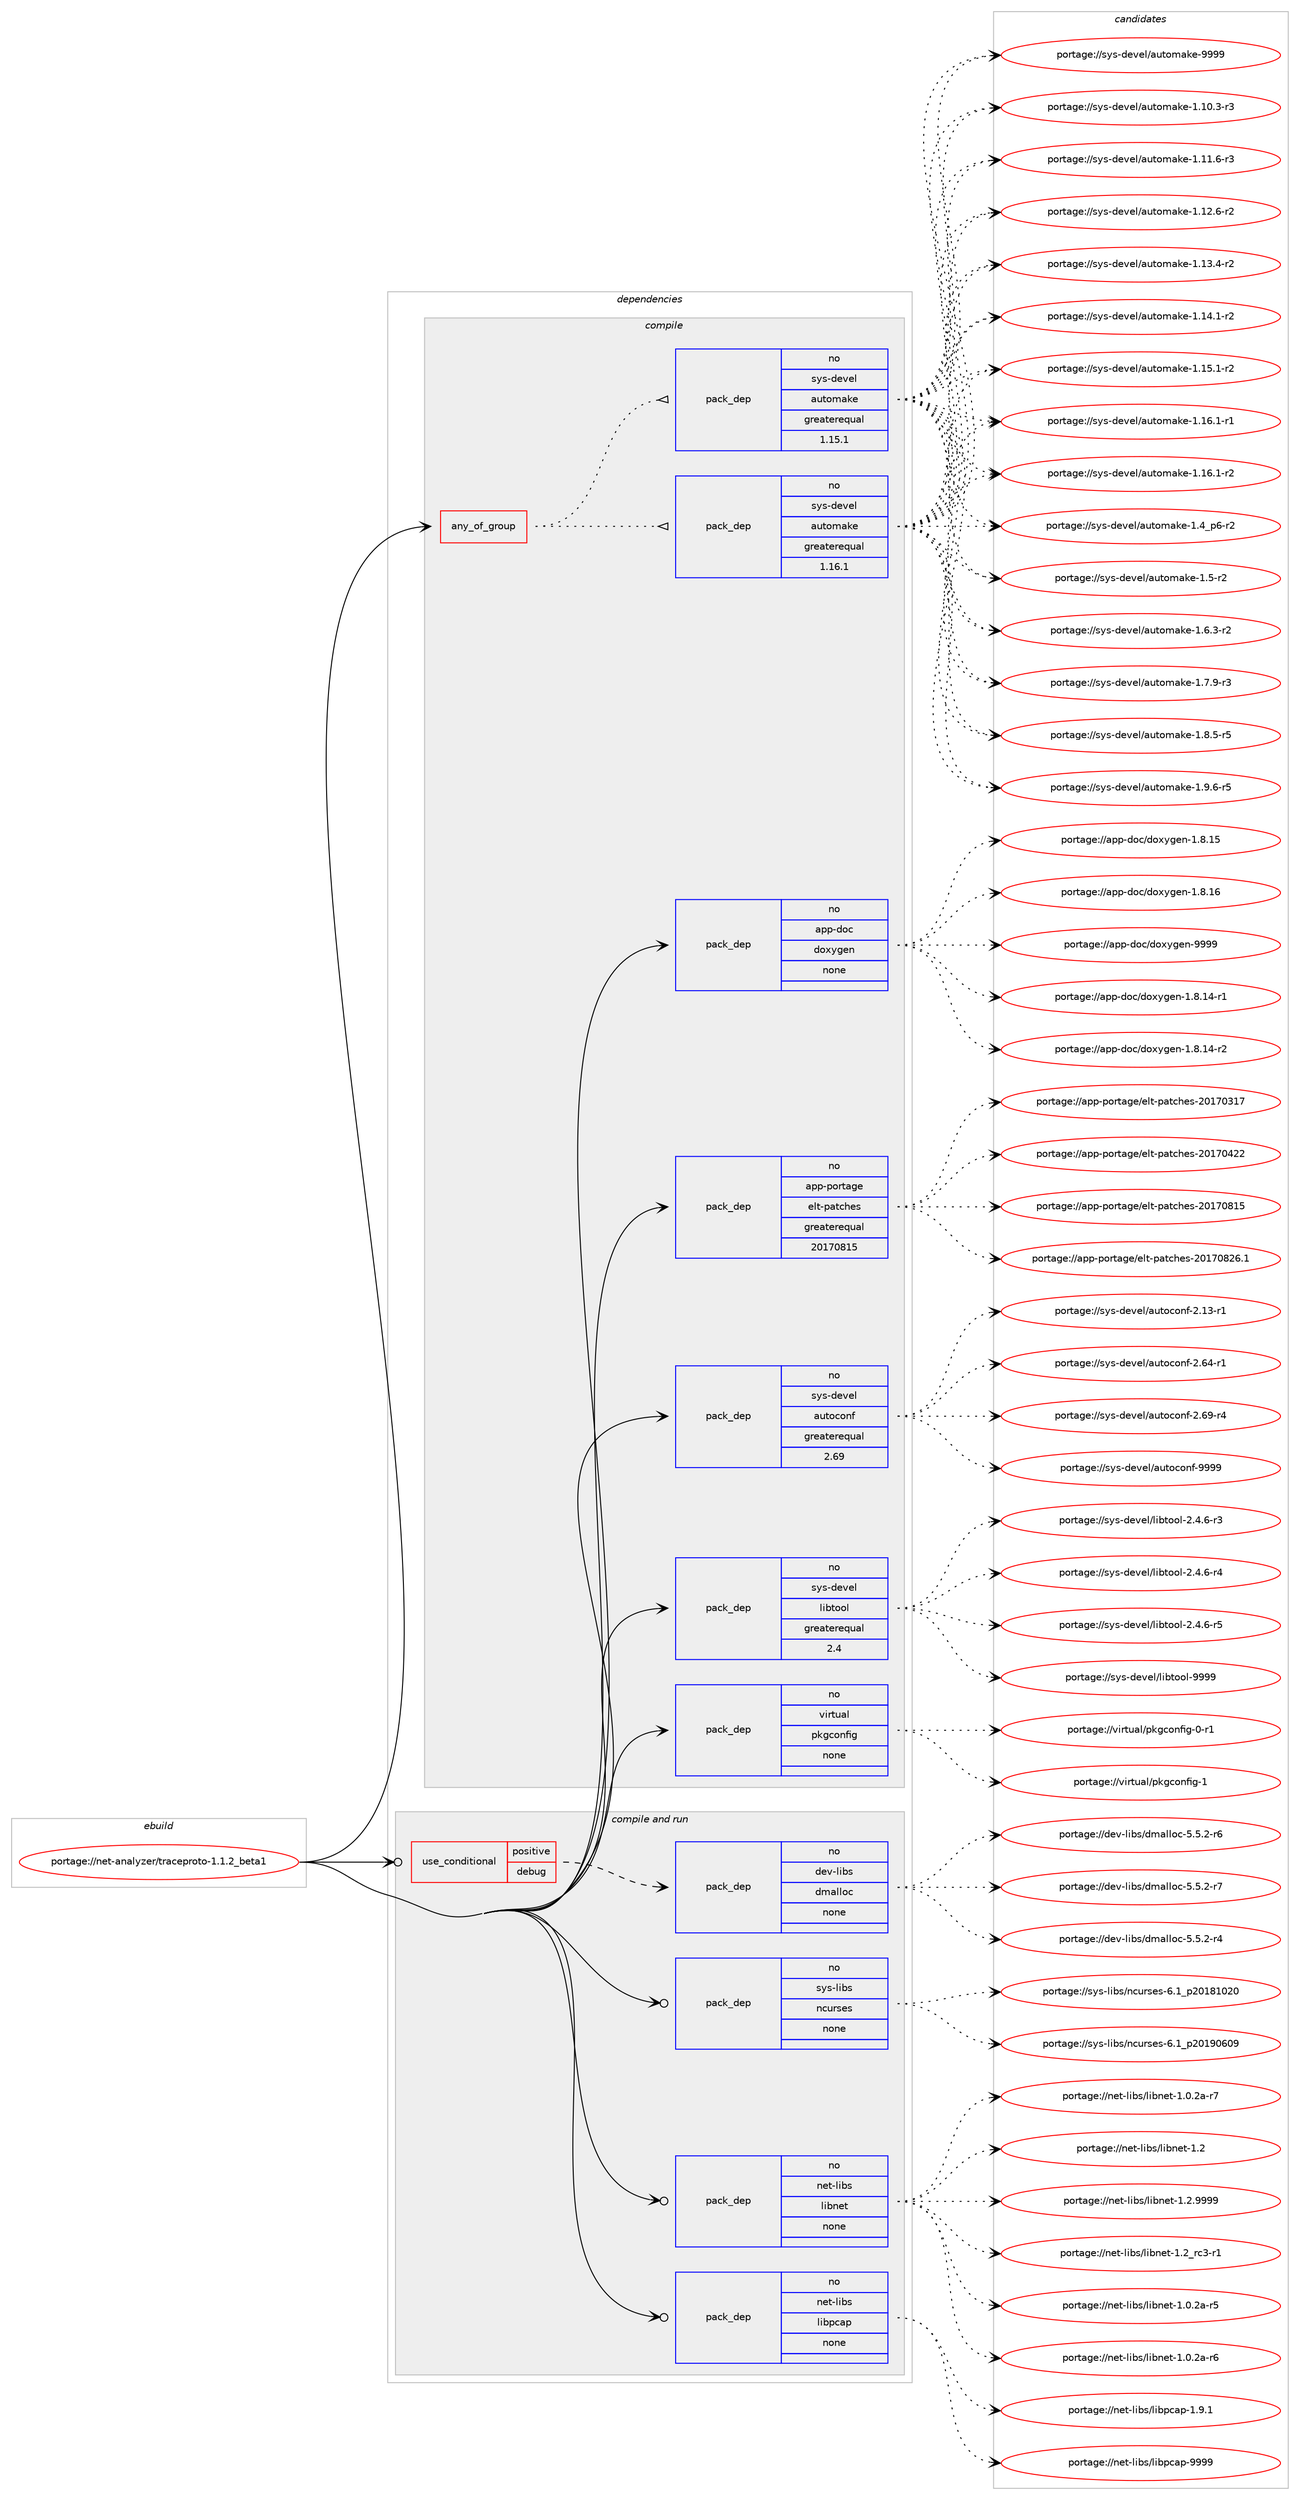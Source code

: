 digraph prolog {

# *************
# Graph options
# *************

newrank=true;
concentrate=true;
compound=true;
graph [rankdir=LR,fontname=Helvetica,fontsize=10,ranksep=1.5];#, ranksep=2.5, nodesep=0.2];
edge  [arrowhead=vee];
node  [fontname=Helvetica,fontsize=10];

# **********
# The ebuild
# **********

subgraph cluster_leftcol {
color=gray;
rank=same;
label=<<i>ebuild</i>>;
id [label="portage://net-analyzer/traceproto-1.1.2_beta1", color=red, width=4, href="../net-analyzer/traceproto-1.1.2_beta1.svg"];
}

# ****************
# The dependencies
# ****************

subgraph cluster_midcol {
color=gray;
label=<<i>dependencies</i>>;
subgraph cluster_compile {
fillcolor="#eeeeee";
style=filled;
label=<<i>compile</i>>;
subgraph any5622 {
dependency349189 [label=<<TABLE BORDER="0" CELLBORDER="1" CELLSPACING="0" CELLPADDING="4"><TR><TD CELLPADDING="10">any_of_group</TD></TR></TABLE>>, shape=none, color=red];subgraph pack256410 {
dependency349190 [label=<<TABLE BORDER="0" CELLBORDER="1" CELLSPACING="0" CELLPADDING="4" WIDTH="220"><TR><TD ROWSPAN="6" CELLPADDING="30">pack_dep</TD></TR><TR><TD WIDTH="110">no</TD></TR><TR><TD>sys-devel</TD></TR><TR><TD>automake</TD></TR><TR><TD>greaterequal</TD></TR><TR><TD>1.16.1</TD></TR></TABLE>>, shape=none, color=blue];
}
dependency349189:e -> dependency349190:w [weight=20,style="dotted",arrowhead="oinv"];
subgraph pack256411 {
dependency349191 [label=<<TABLE BORDER="0" CELLBORDER="1" CELLSPACING="0" CELLPADDING="4" WIDTH="220"><TR><TD ROWSPAN="6" CELLPADDING="30">pack_dep</TD></TR><TR><TD WIDTH="110">no</TD></TR><TR><TD>sys-devel</TD></TR><TR><TD>automake</TD></TR><TR><TD>greaterequal</TD></TR><TR><TD>1.15.1</TD></TR></TABLE>>, shape=none, color=blue];
}
dependency349189:e -> dependency349191:w [weight=20,style="dotted",arrowhead="oinv"];
}
id:e -> dependency349189:w [weight=20,style="solid",arrowhead="vee"];
subgraph pack256412 {
dependency349192 [label=<<TABLE BORDER="0" CELLBORDER="1" CELLSPACING="0" CELLPADDING="4" WIDTH="220"><TR><TD ROWSPAN="6" CELLPADDING="30">pack_dep</TD></TR><TR><TD WIDTH="110">no</TD></TR><TR><TD>app-doc</TD></TR><TR><TD>doxygen</TD></TR><TR><TD>none</TD></TR><TR><TD></TD></TR></TABLE>>, shape=none, color=blue];
}
id:e -> dependency349192:w [weight=20,style="solid",arrowhead="vee"];
subgraph pack256413 {
dependency349193 [label=<<TABLE BORDER="0" CELLBORDER="1" CELLSPACING="0" CELLPADDING="4" WIDTH="220"><TR><TD ROWSPAN="6" CELLPADDING="30">pack_dep</TD></TR><TR><TD WIDTH="110">no</TD></TR><TR><TD>app-portage</TD></TR><TR><TD>elt-patches</TD></TR><TR><TD>greaterequal</TD></TR><TR><TD>20170815</TD></TR></TABLE>>, shape=none, color=blue];
}
id:e -> dependency349193:w [weight=20,style="solid",arrowhead="vee"];
subgraph pack256414 {
dependency349194 [label=<<TABLE BORDER="0" CELLBORDER="1" CELLSPACING="0" CELLPADDING="4" WIDTH="220"><TR><TD ROWSPAN="6" CELLPADDING="30">pack_dep</TD></TR><TR><TD WIDTH="110">no</TD></TR><TR><TD>sys-devel</TD></TR><TR><TD>autoconf</TD></TR><TR><TD>greaterequal</TD></TR><TR><TD>2.69</TD></TR></TABLE>>, shape=none, color=blue];
}
id:e -> dependency349194:w [weight=20,style="solid",arrowhead="vee"];
subgraph pack256415 {
dependency349195 [label=<<TABLE BORDER="0" CELLBORDER="1" CELLSPACING="0" CELLPADDING="4" WIDTH="220"><TR><TD ROWSPAN="6" CELLPADDING="30">pack_dep</TD></TR><TR><TD WIDTH="110">no</TD></TR><TR><TD>sys-devel</TD></TR><TR><TD>libtool</TD></TR><TR><TD>greaterequal</TD></TR><TR><TD>2.4</TD></TR></TABLE>>, shape=none, color=blue];
}
id:e -> dependency349195:w [weight=20,style="solid",arrowhead="vee"];
subgraph pack256416 {
dependency349196 [label=<<TABLE BORDER="0" CELLBORDER="1" CELLSPACING="0" CELLPADDING="4" WIDTH="220"><TR><TD ROWSPAN="6" CELLPADDING="30">pack_dep</TD></TR><TR><TD WIDTH="110">no</TD></TR><TR><TD>virtual</TD></TR><TR><TD>pkgconfig</TD></TR><TR><TD>none</TD></TR><TR><TD></TD></TR></TABLE>>, shape=none, color=blue];
}
id:e -> dependency349196:w [weight=20,style="solid",arrowhead="vee"];
}
subgraph cluster_compileandrun {
fillcolor="#eeeeee";
style=filled;
label=<<i>compile and run</i>>;
subgraph cond87012 {
dependency349197 [label=<<TABLE BORDER="0" CELLBORDER="1" CELLSPACING="0" CELLPADDING="4"><TR><TD ROWSPAN="3" CELLPADDING="10">use_conditional</TD></TR><TR><TD>positive</TD></TR><TR><TD>debug</TD></TR></TABLE>>, shape=none, color=red];
subgraph pack256417 {
dependency349198 [label=<<TABLE BORDER="0" CELLBORDER="1" CELLSPACING="0" CELLPADDING="4" WIDTH="220"><TR><TD ROWSPAN="6" CELLPADDING="30">pack_dep</TD></TR><TR><TD WIDTH="110">no</TD></TR><TR><TD>dev-libs</TD></TR><TR><TD>dmalloc</TD></TR><TR><TD>none</TD></TR><TR><TD></TD></TR></TABLE>>, shape=none, color=blue];
}
dependency349197:e -> dependency349198:w [weight=20,style="dashed",arrowhead="vee"];
}
id:e -> dependency349197:w [weight=20,style="solid",arrowhead="odotvee"];
subgraph pack256418 {
dependency349199 [label=<<TABLE BORDER="0" CELLBORDER="1" CELLSPACING="0" CELLPADDING="4" WIDTH="220"><TR><TD ROWSPAN="6" CELLPADDING="30">pack_dep</TD></TR><TR><TD WIDTH="110">no</TD></TR><TR><TD>net-libs</TD></TR><TR><TD>libnet</TD></TR><TR><TD>none</TD></TR><TR><TD></TD></TR></TABLE>>, shape=none, color=blue];
}
id:e -> dependency349199:w [weight=20,style="solid",arrowhead="odotvee"];
subgraph pack256419 {
dependency349200 [label=<<TABLE BORDER="0" CELLBORDER="1" CELLSPACING="0" CELLPADDING="4" WIDTH="220"><TR><TD ROWSPAN="6" CELLPADDING="30">pack_dep</TD></TR><TR><TD WIDTH="110">no</TD></TR><TR><TD>net-libs</TD></TR><TR><TD>libpcap</TD></TR><TR><TD>none</TD></TR><TR><TD></TD></TR></TABLE>>, shape=none, color=blue];
}
id:e -> dependency349200:w [weight=20,style="solid",arrowhead="odotvee"];
subgraph pack256420 {
dependency349201 [label=<<TABLE BORDER="0" CELLBORDER="1" CELLSPACING="0" CELLPADDING="4" WIDTH="220"><TR><TD ROWSPAN="6" CELLPADDING="30">pack_dep</TD></TR><TR><TD WIDTH="110">no</TD></TR><TR><TD>sys-libs</TD></TR><TR><TD>ncurses</TD></TR><TR><TD>none</TD></TR><TR><TD></TD></TR></TABLE>>, shape=none, color=blue];
}
id:e -> dependency349201:w [weight=20,style="solid",arrowhead="odotvee"];
}
subgraph cluster_run {
fillcolor="#eeeeee";
style=filled;
label=<<i>run</i>>;
}
}

# **************
# The candidates
# **************

subgraph cluster_choices {
rank=same;
color=gray;
label=<<i>candidates</i>>;

subgraph choice256410 {
color=black;
nodesep=1;
choiceportage11512111545100101118101108479711711611110997107101454946494846514511451 [label="portage://sys-devel/automake-1.10.3-r3", color=red, width=4,href="../sys-devel/automake-1.10.3-r3.svg"];
choiceportage11512111545100101118101108479711711611110997107101454946494946544511451 [label="portage://sys-devel/automake-1.11.6-r3", color=red, width=4,href="../sys-devel/automake-1.11.6-r3.svg"];
choiceportage11512111545100101118101108479711711611110997107101454946495046544511450 [label="portage://sys-devel/automake-1.12.6-r2", color=red, width=4,href="../sys-devel/automake-1.12.6-r2.svg"];
choiceportage11512111545100101118101108479711711611110997107101454946495146524511450 [label="portage://sys-devel/automake-1.13.4-r2", color=red, width=4,href="../sys-devel/automake-1.13.4-r2.svg"];
choiceportage11512111545100101118101108479711711611110997107101454946495246494511450 [label="portage://sys-devel/automake-1.14.1-r2", color=red, width=4,href="../sys-devel/automake-1.14.1-r2.svg"];
choiceportage11512111545100101118101108479711711611110997107101454946495346494511450 [label="portage://sys-devel/automake-1.15.1-r2", color=red, width=4,href="../sys-devel/automake-1.15.1-r2.svg"];
choiceportage11512111545100101118101108479711711611110997107101454946495446494511449 [label="portage://sys-devel/automake-1.16.1-r1", color=red, width=4,href="../sys-devel/automake-1.16.1-r1.svg"];
choiceportage11512111545100101118101108479711711611110997107101454946495446494511450 [label="portage://sys-devel/automake-1.16.1-r2", color=red, width=4,href="../sys-devel/automake-1.16.1-r2.svg"];
choiceportage115121115451001011181011084797117116111109971071014549465295112544511450 [label="portage://sys-devel/automake-1.4_p6-r2", color=red, width=4,href="../sys-devel/automake-1.4_p6-r2.svg"];
choiceportage11512111545100101118101108479711711611110997107101454946534511450 [label="portage://sys-devel/automake-1.5-r2", color=red, width=4,href="../sys-devel/automake-1.5-r2.svg"];
choiceportage115121115451001011181011084797117116111109971071014549465446514511450 [label="portage://sys-devel/automake-1.6.3-r2", color=red, width=4,href="../sys-devel/automake-1.6.3-r2.svg"];
choiceportage115121115451001011181011084797117116111109971071014549465546574511451 [label="portage://sys-devel/automake-1.7.9-r3", color=red, width=4,href="../sys-devel/automake-1.7.9-r3.svg"];
choiceportage115121115451001011181011084797117116111109971071014549465646534511453 [label="portage://sys-devel/automake-1.8.5-r5", color=red, width=4,href="../sys-devel/automake-1.8.5-r5.svg"];
choiceportage115121115451001011181011084797117116111109971071014549465746544511453 [label="portage://sys-devel/automake-1.9.6-r5", color=red, width=4,href="../sys-devel/automake-1.9.6-r5.svg"];
choiceportage115121115451001011181011084797117116111109971071014557575757 [label="portage://sys-devel/automake-9999", color=red, width=4,href="../sys-devel/automake-9999.svg"];
dependency349190:e -> choiceportage11512111545100101118101108479711711611110997107101454946494846514511451:w [style=dotted,weight="100"];
dependency349190:e -> choiceportage11512111545100101118101108479711711611110997107101454946494946544511451:w [style=dotted,weight="100"];
dependency349190:e -> choiceportage11512111545100101118101108479711711611110997107101454946495046544511450:w [style=dotted,weight="100"];
dependency349190:e -> choiceportage11512111545100101118101108479711711611110997107101454946495146524511450:w [style=dotted,weight="100"];
dependency349190:e -> choiceportage11512111545100101118101108479711711611110997107101454946495246494511450:w [style=dotted,weight="100"];
dependency349190:e -> choiceportage11512111545100101118101108479711711611110997107101454946495346494511450:w [style=dotted,weight="100"];
dependency349190:e -> choiceportage11512111545100101118101108479711711611110997107101454946495446494511449:w [style=dotted,weight="100"];
dependency349190:e -> choiceportage11512111545100101118101108479711711611110997107101454946495446494511450:w [style=dotted,weight="100"];
dependency349190:e -> choiceportage115121115451001011181011084797117116111109971071014549465295112544511450:w [style=dotted,weight="100"];
dependency349190:e -> choiceportage11512111545100101118101108479711711611110997107101454946534511450:w [style=dotted,weight="100"];
dependency349190:e -> choiceportage115121115451001011181011084797117116111109971071014549465446514511450:w [style=dotted,weight="100"];
dependency349190:e -> choiceportage115121115451001011181011084797117116111109971071014549465546574511451:w [style=dotted,weight="100"];
dependency349190:e -> choiceportage115121115451001011181011084797117116111109971071014549465646534511453:w [style=dotted,weight="100"];
dependency349190:e -> choiceportage115121115451001011181011084797117116111109971071014549465746544511453:w [style=dotted,weight="100"];
dependency349190:e -> choiceportage115121115451001011181011084797117116111109971071014557575757:w [style=dotted,weight="100"];
}
subgraph choice256411 {
color=black;
nodesep=1;
choiceportage11512111545100101118101108479711711611110997107101454946494846514511451 [label="portage://sys-devel/automake-1.10.3-r3", color=red, width=4,href="../sys-devel/automake-1.10.3-r3.svg"];
choiceportage11512111545100101118101108479711711611110997107101454946494946544511451 [label="portage://sys-devel/automake-1.11.6-r3", color=red, width=4,href="../sys-devel/automake-1.11.6-r3.svg"];
choiceportage11512111545100101118101108479711711611110997107101454946495046544511450 [label="portage://sys-devel/automake-1.12.6-r2", color=red, width=4,href="../sys-devel/automake-1.12.6-r2.svg"];
choiceportage11512111545100101118101108479711711611110997107101454946495146524511450 [label="portage://sys-devel/automake-1.13.4-r2", color=red, width=4,href="../sys-devel/automake-1.13.4-r2.svg"];
choiceportage11512111545100101118101108479711711611110997107101454946495246494511450 [label="portage://sys-devel/automake-1.14.1-r2", color=red, width=4,href="../sys-devel/automake-1.14.1-r2.svg"];
choiceportage11512111545100101118101108479711711611110997107101454946495346494511450 [label="portage://sys-devel/automake-1.15.1-r2", color=red, width=4,href="../sys-devel/automake-1.15.1-r2.svg"];
choiceportage11512111545100101118101108479711711611110997107101454946495446494511449 [label="portage://sys-devel/automake-1.16.1-r1", color=red, width=4,href="../sys-devel/automake-1.16.1-r1.svg"];
choiceportage11512111545100101118101108479711711611110997107101454946495446494511450 [label="portage://sys-devel/automake-1.16.1-r2", color=red, width=4,href="../sys-devel/automake-1.16.1-r2.svg"];
choiceportage115121115451001011181011084797117116111109971071014549465295112544511450 [label="portage://sys-devel/automake-1.4_p6-r2", color=red, width=4,href="../sys-devel/automake-1.4_p6-r2.svg"];
choiceportage11512111545100101118101108479711711611110997107101454946534511450 [label="portage://sys-devel/automake-1.5-r2", color=red, width=4,href="../sys-devel/automake-1.5-r2.svg"];
choiceportage115121115451001011181011084797117116111109971071014549465446514511450 [label="portage://sys-devel/automake-1.6.3-r2", color=red, width=4,href="../sys-devel/automake-1.6.3-r2.svg"];
choiceportage115121115451001011181011084797117116111109971071014549465546574511451 [label="portage://sys-devel/automake-1.7.9-r3", color=red, width=4,href="../sys-devel/automake-1.7.9-r3.svg"];
choiceportage115121115451001011181011084797117116111109971071014549465646534511453 [label="portage://sys-devel/automake-1.8.5-r5", color=red, width=4,href="../sys-devel/automake-1.8.5-r5.svg"];
choiceportage115121115451001011181011084797117116111109971071014549465746544511453 [label="portage://sys-devel/automake-1.9.6-r5", color=red, width=4,href="../sys-devel/automake-1.9.6-r5.svg"];
choiceportage115121115451001011181011084797117116111109971071014557575757 [label="portage://sys-devel/automake-9999", color=red, width=4,href="../sys-devel/automake-9999.svg"];
dependency349191:e -> choiceportage11512111545100101118101108479711711611110997107101454946494846514511451:w [style=dotted,weight="100"];
dependency349191:e -> choiceportage11512111545100101118101108479711711611110997107101454946494946544511451:w [style=dotted,weight="100"];
dependency349191:e -> choiceportage11512111545100101118101108479711711611110997107101454946495046544511450:w [style=dotted,weight="100"];
dependency349191:e -> choiceportage11512111545100101118101108479711711611110997107101454946495146524511450:w [style=dotted,weight="100"];
dependency349191:e -> choiceportage11512111545100101118101108479711711611110997107101454946495246494511450:w [style=dotted,weight="100"];
dependency349191:e -> choiceportage11512111545100101118101108479711711611110997107101454946495346494511450:w [style=dotted,weight="100"];
dependency349191:e -> choiceportage11512111545100101118101108479711711611110997107101454946495446494511449:w [style=dotted,weight="100"];
dependency349191:e -> choiceportage11512111545100101118101108479711711611110997107101454946495446494511450:w [style=dotted,weight="100"];
dependency349191:e -> choiceportage115121115451001011181011084797117116111109971071014549465295112544511450:w [style=dotted,weight="100"];
dependency349191:e -> choiceportage11512111545100101118101108479711711611110997107101454946534511450:w [style=dotted,weight="100"];
dependency349191:e -> choiceportage115121115451001011181011084797117116111109971071014549465446514511450:w [style=dotted,weight="100"];
dependency349191:e -> choiceportage115121115451001011181011084797117116111109971071014549465546574511451:w [style=dotted,weight="100"];
dependency349191:e -> choiceportage115121115451001011181011084797117116111109971071014549465646534511453:w [style=dotted,weight="100"];
dependency349191:e -> choiceportage115121115451001011181011084797117116111109971071014549465746544511453:w [style=dotted,weight="100"];
dependency349191:e -> choiceportage115121115451001011181011084797117116111109971071014557575757:w [style=dotted,weight="100"];
}
subgraph choice256412 {
color=black;
nodesep=1;
choiceportage97112112451001119947100111120121103101110454946564649524511449 [label="portage://app-doc/doxygen-1.8.14-r1", color=red, width=4,href="../app-doc/doxygen-1.8.14-r1.svg"];
choiceportage97112112451001119947100111120121103101110454946564649524511450 [label="portage://app-doc/doxygen-1.8.14-r2", color=red, width=4,href="../app-doc/doxygen-1.8.14-r2.svg"];
choiceportage9711211245100111994710011112012110310111045494656464953 [label="portage://app-doc/doxygen-1.8.15", color=red, width=4,href="../app-doc/doxygen-1.8.15.svg"];
choiceportage9711211245100111994710011112012110310111045494656464954 [label="portage://app-doc/doxygen-1.8.16", color=red, width=4,href="../app-doc/doxygen-1.8.16.svg"];
choiceportage971121124510011199471001111201211031011104557575757 [label="portage://app-doc/doxygen-9999", color=red, width=4,href="../app-doc/doxygen-9999.svg"];
dependency349192:e -> choiceportage97112112451001119947100111120121103101110454946564649524511449:w [style=dotted,weight="100"];
dependency349192:e -> choiceportage97112112451001119947100111120121103101110454946564649524511450:w [style=dotted,weight="100"];
dependency349192:e -> choiceportage9711211245100111994710011112012110310111045494656464953:w [style=dotted,weight="100"];
dependency349192:e -> choiceportage9711211245100111994710011112012110310111045494656464954:w [style=dotted,weight="100"];
dependency349192:e -> choiceportage971121124510011199471001111201211031011104557575757:w [style=dotted,weight="100"];
}
subgraph choice256413 {
color=black;
nodesep=1;
choiceportage97112112451121111141169710310147101108116451129711699104101115455048495548514955 [label="portage://app-portage/elt-patches-20170317", color=red, width=4,href="../app-portage/elt-patches-20170317.svg"];
choiceportage97112112451121111141169710310147101108116451129711699104101115455048495548525050 [label="portage://app-portage/elt-patches-20170422", color=red, width=4,href="../app-portage/elt-patches-20170422.svg"];
choiceportage97112112451121111141169710310147101108116451129711699104101115455048495548564953 [label="portage://app-portage/elt-patches-20170815", color=red, width=4,href="../app-portage/elt-patches-20170815.svg"];
choiceportage971121124511211111411697103101471011081164511297116991041011154550484955485650544649 [label="portage://app-portage/elt-patches-20170826.1", color=red, width=4,href="../app-portage/elt-patches-20170826.1.svg"];
dependency349193:e -> choiceportage97112112451121111141169710310147101108116451129711699104101115455048495548514955:w [style=dotted,weight="100"];
dependency349193:e -> choiceportage97112112451121111141169710310147101108116451129711699104101115455048495548525050:w [style=dotted,weight="100"];
dependency349193:e -> choiceportage97112112451121111141169710310147101108116451129711699104101115455048495548564953:w [style=dotted,weight="100"];
dependency349193:e -> choiceportage971121124511211111411697103101471011081164511297116991041011154550484955485650544649:w [style=dotted,weight="100"];
}
subgraph choice256414 {
color=black;
nodesep=1;
choiceportage1151211154510010111810110847971171161119911111010245504649514511449 [label="portage://sys-devel/autoconf-2.13-r1", color=red, width=4,href="../sys-devel/autoconf-2.13-r1.svg"];
choiceportage1151211154510010111810110847971171161119911111010245504654524511449 [label="portage://sys-devel/autoconf-2.64-r1", color=red, width=4,href="../sys-devel/autoconf-2.64-r1.svg"];
choiceportage1151211154510010111810110847971171161119911111010245504654574511452 [label="portage://sys-devel/autoconf-2.69-r4", color=red, width=4,href="../sys-devel/autoconf-2.69-r4.svg"];
choiceportage115121115451001011181011084797117116111991111101024557575757 [label="portage://sys-devel/autoconf-9999", color=red, width=4,href="../sys-devel/autoconf-9999.svg"];
dependency349194:e -> choiceportage1151211154510010111810110847971171161119911111010245504649514511449:w [style=dotted,weight="100"];
dependency349194:e -> choiceportage1151211154510010111810110847971171161119911111010245504654524511449:w [style=dotted,weight="100"];
dependency349194:e -> choiceportage1151211154510010111810110847971171161119911111010245504654574511452:w [style=dotted,weight="100"];
dependency349194:e -> choiceportage115121115451001011181011084797117116111991111101024557575757:w [style=dotted,weight="100"];
}
subgraph choice256415 {
color=black;
nodesep=1;
choiceportage1151211154510010111810110847108105981161111111084550465246544511451 [label="portage://sys-devel/libtool-2.4.6-r3", color=red, width=4,href="../sys-devel/libtool-2.4.6-r3.svg"];
choiceportage1151211154510010111810110847108105981161111111084550465246544511452 [label="portage://sys-devel/libtool-2.4.6-r4", color=red, width=4,href="../sys-devel/libtool-2.4.6-r4.svg"];
choiceportage1151211154510010111810110847108105981161111111084550465246544511453 [label="portage://sys-devel/libtool-2.4.6-r5", color=red, width=4,href="../sys-devel/libtool-2.4.6-r5.svg"];
choiceportage1151211154510010111810110847108105981161111111084557575757 [label="portage://sys-devel/libtool-9999", color=red, width=4,href="../sys-devel/libtool-9999.svg"];
dependency349195:e -> choiceportage1151211154510010111810110847108105981161111111084550465246544511451:w [style=dotted,weight="100"];
dependency349195:e -> choiceportage1151211154510010111810110847108105981161111111084550465246544511452:w [style=dotted,weight="100"];
dependency349195:e -> choiceportage1151211154510010111810110847108105981161111111084550465246544511453:w [style=dotted,weight="100"];
dependency349195:e -> choiceportage1151211154510010111810110847108105981161111111084557575757:w [style=dotted,weight="100"];
}
subgraph choice256416 {
color=black;
nodesep=1;
choiceportage11810511411611797108471121071039911111010210510345484511449 [label="portage://virtual/pkgconfig-0-r1", color=red, width=4,href="../virtual/pkgconfig-0-r1.svg"];
choiceportage1181051141161179710847112107103991111101021051034549 [label="portage://virtual/pkgconfig-1", color=red, width=4,href="../virtual/pkgconfig-1.svg"];
dependency349196:e -> choiceportage11810511411611797108471121071039911111010210510345484511449:w [style=dotted,weight="100"];
dependency349196:e -> choiceportage1181051141161179710847112107103991111101021051034549:w [style=dotted,weight="100"];
}
subgraph choice256417 {
color=black;
nodesep=1;
choiceportage10010111845108105981154710010997108108111994553465346504511452 [label="portage://dev-libs/dmalloc-5.5.2-r4", color=red, width=4,href="../dev-libs/dmalloc-5.5.2-r4.svg"];
choiceportage10010111845108105981154710010997108108111994553465346504511454 [label="portage://dev-libs/dmalloc-5.5.2-r6", color=red, width=4,href="../dev-libs/dmalloc-5.5.2-r6.svg"];
choiceportage10010111845108105981154710010997108108111994553465346504511455 [label="portage://dev-libs/dmalloc-5.5.2-r7", color=red, width=4,href="../dev-libs/dmalloc-5.5.2-r7.svg"];
dependency349198:e -> choiceportage10010111845108105981154710010997108108111994553465346504511452:w [style=dotted,weight="100"];
dependency349198:e -> choiceportage10010111845108105981154710010997108108111994553465346504511454:w [style=dotted,weight="100"];
dependency349198:e -> choiceportage10010111845108105981154710010997108108111994553465346504511455:w [style=dotted,weight="100"];
}
subgraph choice256418 {
color=black;
nodesep=1;
choiceportage11010111645108105981154710810598110101116454946484650974511453 [label="portage://net-libs/libnet-1.0.2a-r5", color=red, width=4,href="../net-libs/libnet-1.0.2a-r5.svg"];
choiceportage11010111645108105981154710810598110101116454946484650974511454 [label="portage://net-libs/libnet-1.0.2a-r6", color=red, width=4,href="../net-libs/libnet-1.0.2a-r6.svg"];
choiceportage11010111645108105981154710810598110101116454946484650974511455 [label="portage://net-libs/libnet-1.0.2a-r7", color=red, width=4,href="../net-libs/libnet-1.0.2a-r7.svg"];
choiceportage1101011164510810598115471081059811010111645494650 [label="portage://net-libs/libnet-1.2", color=red, width=4,href="../net-libs/libnet-1.2.svg"];
choiceportage11010111645108105981154710810598110101116454946504657575757 [label="portage://net-libs/libnet-1.2.9999", color=red, width=4,href="../net-libs/libnet-1.2.9999.svg"];
choiceportage11010111645108105981154710810598110101116454946509511499514511449 [label="portage://net-libs/libnet-1.2_rc3-r1", color=red, width=4,href="../net-libs/libnet-1.2_rc3-r1.svg"];
dependency349199:e -> choiceportage11010111645108105981154710810598110101116454946484650974511453:w [style=dotted,weight="100"];
dependency349199:e -> choiceportage11010111645108105981154710810598110101116454946484650974511454:w [style=dotted,weight="100"];
dependency349199:e -> choiceportage11010111645108105981154710810598110101116454946484650974511455:w [style=dotted,weight="100"];
dependency349199:e -> choiceportage1101011164510810598115471081059811010111645494650:w [style=dotted,weight="100"];
dependency349199:e -> choiceportage11010111645108105981154710810598110101116454946504657575757:w [style=dotted,weight="100"];
dependency349199:e -> choiceportage11010111645108105981154710810598110101116454946509511499514511449:w [style=dotted,weight="100"];
}
subgraph choice256419 {
color=black;
nodesep=1;
choiceportage110101116451081059811547108105981129997112454946574649 [label="portage://net-libs/libpcap-1.9.1", color=red, width=4,href="../net-libs/libpcap-1.9.1.svg"];
choiceportage1101011164510810598115471081059811299971124557575757 [label="portage://net-libs/libpcap-9999", color=red, width=4,href="../net-libs/libpcap-9999.svg"];
dependency349200:e -> choiceportage110101116451081059811547108105981129997112454946574649:w [style=dotted,weight="100"];
dependency349200:e -> choiceportage1101011164510810598115471081059811299971124557575757:w [style=dotted,weight="100"];
}
subgraph choice256420 {
color=black;
nodesep=1;
choiceportage1151211154510810598115471109911711411510111545544649951125048495649485048 [label="portage://sys-libs/ncurses-6.1_p20181020", color=red, width=4,href="../sys-libs/ncurses-6.1_p20181020.svg"];
choiceportage1151211154510810598115471109911711411510111545544649951125048495748544857 [label="portage://sys-libs/ncurses-6.1_p20190609", color=red, width=4,href="../sys-libs/ncurses-6.1_p20190609.svg"];
dependency349201:e -> choiceportage1151211154510810598115471109911711411510111545544649951125048495649485048:w [style=dotted,weight="100"];
dependency349201:e -> choiceportage1151211154510810598115471109911711411510111545544649951125048495748544857:w [style=dotted,weight="100"];
}
}

}
